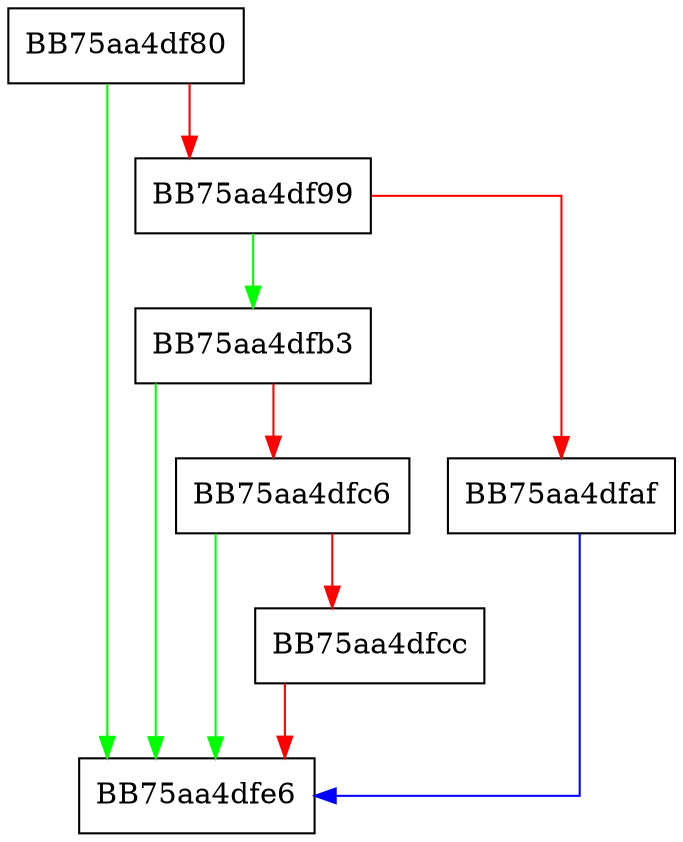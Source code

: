 digraph Init {
  node [shape="box"];
  graph [splines=ortho];
  BB75aa4df80 -> BB75aa4dfe6 [color="green"];
  BB75aa4df80 -> BB75aa4df99 [color="red"];
  BB75aa4df99 -> BB75aa4dfb3 [color="green"];
  BB75aa4df99 -> BB75aa4dfaf [color="red"];
  BB75aa4dfaf -> BB75aa4dfe6 [color="blue"];
  BB75aa4dfb3 -> BB75aa4dfe6 [color="green"];
  BB75aa4dfb3 -> BB75aa4dfc6 [color="red"];
  BB75aa4dfc6 -> BB75aa4dfe6 [color="green"];
  BB75aa4dfc6 -> BB75aa4dfcc [color="red"];
  BB75aa4dfcc -> BB75aa4dfe6 [color="red"];
}